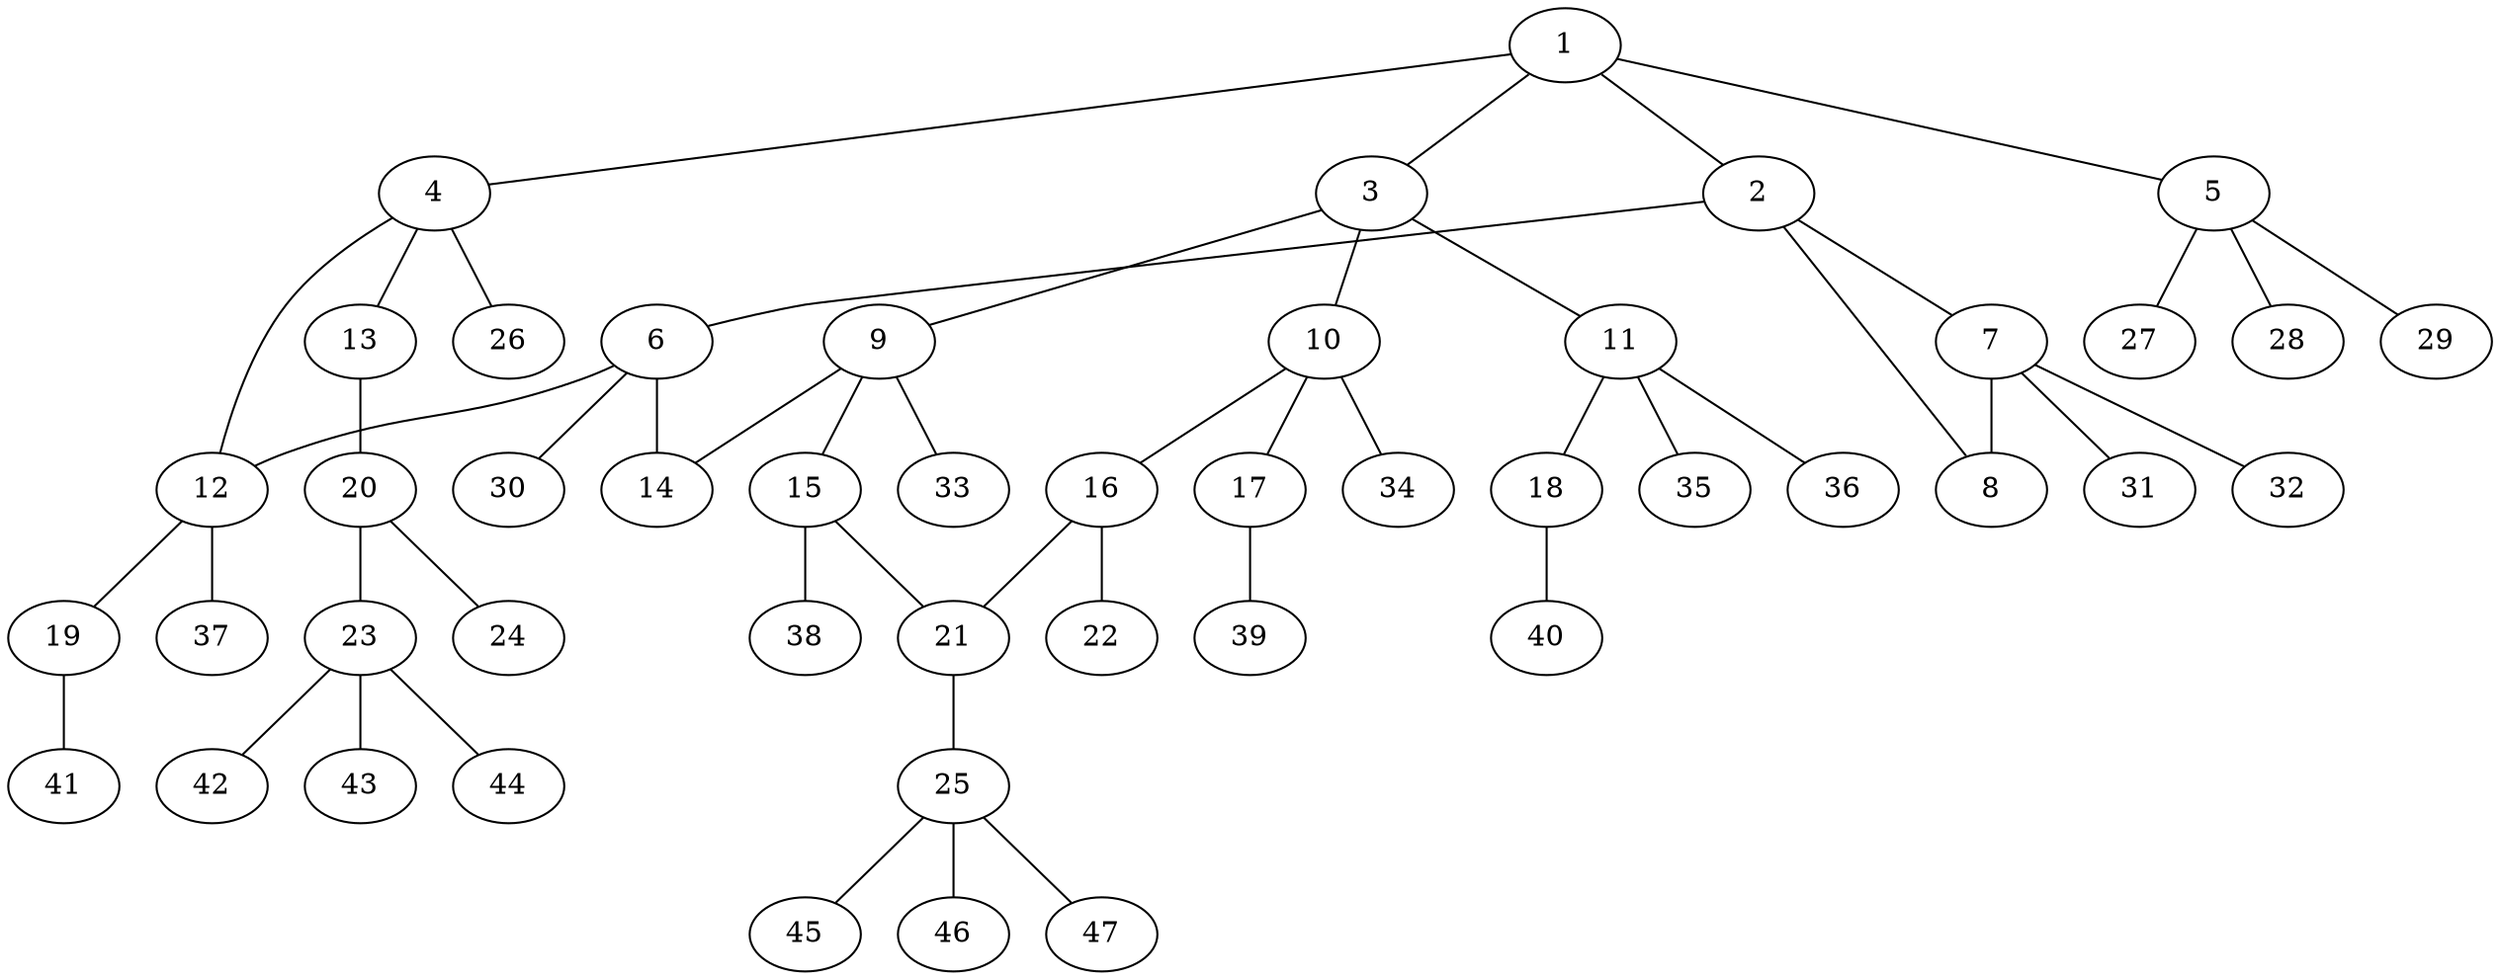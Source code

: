 graph molecule_4061 {
	1	 [chem=C];
	2	 [chem=C];
	1 -- 2	 [valence=1];
	3	 [chem=C];
	1 -- 3	 [valence=1];
	4	 [chem=C];
	1 -- 4	 [valence=1];
	5	 [chem=C];
	1 -- 5	 [valence=1];
	6	 [chem=C];
	2 -- 6	 [valence=1];
	7	 [chem=C];
	2 -- 7	 [valence=1];
	8	 [chem=O];
	2 -- 8	 [valence=1];
	9	 [chem=C];
	3 -- 9	 [valence=1];
	10	 [chem=C];
	3 -- 10	 [valence=1];
	11	 [chem=C];
	3 -- 11	 [valence=1];
	12	 [chem=C];
	4 -- 12	 [valence=1];
	13	 [chem=O];
	4 -- 13	 [valence=1];
	26	 [chem=H];
	4 -- 26	 [valence=1];
	27	 [chem=H];
	5 -- 27	 [valence=1];
	28	 [chem=H];
	5 -- 28	 [valence=1];
	29	 [chem=H];
	5 -- 29	 [valence=1];
	6 -- 12	 [valence=1];
	14	 [chem=O];
	6 -- 14	 [valence=1];
	30	 [chem=H];
	6 -- 30	 [valence=1];
	7 -- 8	 [valence=1];
	31	 [chem=H];
	7 -- 31	 [valence=1];
	32	 [chem=H];
	7 -- 32	 [valence=1];
	9 -- 14	 [valence=1];
	15	 [chem=C];
	9 -- 15	 [valence=1];
	33	 [chem=H];
	9 -- 33	 [valence=1];
	16	 [chem=C];
	10 -- 16	 [valence=1];
	17	 [chem=O];
	10 -- 17	 [valence=1];
	34	 [chem=H];
	10 -- 34	 [valence=1];
	18	 [chem=O];
	11 -- 18	 [valence=1];
	35	 [chem=H];
	11 -- 35	 [valence=1];
	36	 [chem=H];
	11 -- 36	 [valence=1];
	19	 [chem=O];
	12 -- 19	 [valence=1];
	37	 [chem=H];
	12 -- 37	 [valence=1];
	20	 [chem=C];
	13 -- 20	 [valence=1];
	21	 [chem=C];
	15 -- 21	 [valence=2];
	38	 [chem=H];
	15 -- 38	 [valence=1];
	16 -- 21	 [valence=1];
	22	 [chem=O];
	16 -- 22	 [valence=2];
	39	 [chem=H];
	17 -- 39	 [valence=1];
	40	 [chem=H];
	18 -- 40	 [valence=1];
	41	 [chem=H];
	19 -- 41	 [valence=1];
	23	 [chem=C];
	20 -- 23	 [valence=1];
	24	 [chem=O];
	20 -- 24	 [valence=2];
	25	 [chem=C];
	21 -- 25	 [valence=1];
	42	 [chem=H];
	23 -- 42	 [valence=1];
	43	 [chem=H];
	23 -- 43	 [valence=1];
	44	 [chem=H];
	23 -- 44	 [valence=1];
	45	 [chem=H];
	25 -- 45	 [valence=1];
	46	 [chem=H];
	25 -- 46	 [valence=1];
	47	 [chem=H];
	25 -- 47	 [valence=1];
}
